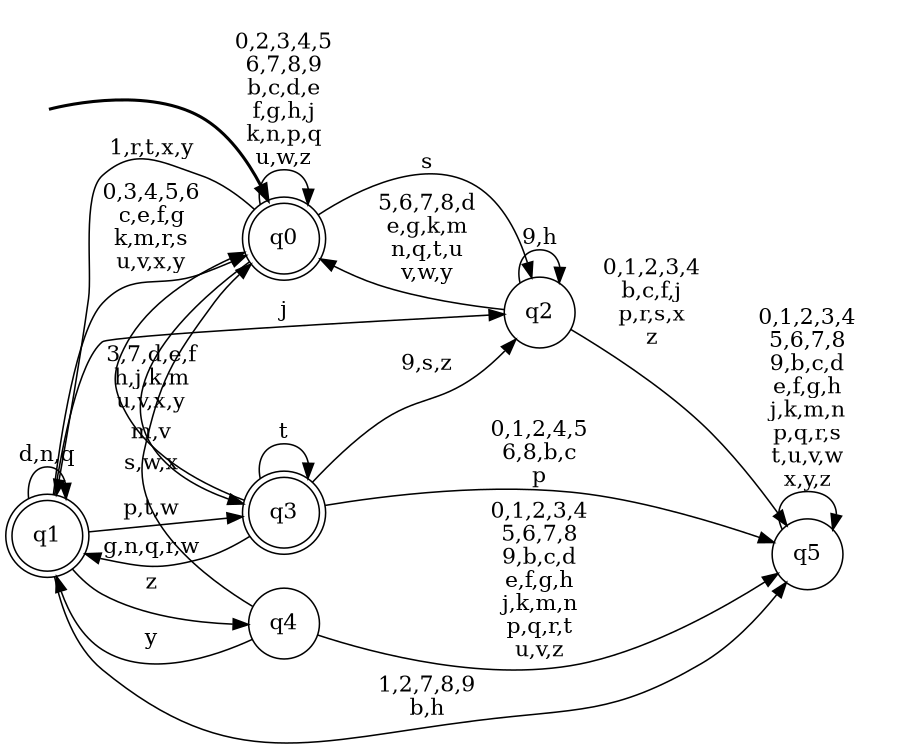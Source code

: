 digraph BlueStar {
__start0 [style = invis, shape = none, label = "", width = 0, height = 0];

rankdir=LR;
size="8,5";

s0 [style="rounded,filled", color="black", fillcolor="white" shape="doublecircle", label="q0"];
s1 [style="rounded,filled", color="black", fillcolor="white" shape="doublecircle", label="q1"];
s2 [style="filled", color="black", fillcolor="white" shape="circle", label="q2"];
s3 [style="rounded,filled", color="black", fillcolor="white" shape="doublecircle", label="q3"];
s4 [style="filled", color="black", fillcolor="white" shape="circle", label="q4"];
s5 [style="filled", color="black", fillcolor="white" shape="circle", label="q5"];
subgraph cluster_main { 
	graph [pad=".75", ranksep="0.15", nodesep="0.15"];
	 style=invis; 
	__start0 -> s0 [penwidth=2];
}
s0 -> s0 [label="0,2,3,4,5\n6,7,8,9\nb,c,d,e\nf,g,h,j\nk,n,p,q\nu,w,z"];
s0 -> s1 [label="1,r,t,x,y"];
s0 -> s2 [label="s"];
s0 -> s3 [label="m,v"];
s1 -> s0 [label="0,3,4,5,6\nc,e,f,g\nk,m,r,s\nu,v,x,y"];
s1 -> s1 [label="d,n,q"];
s1 -> s2 [label="j"];
s1 -> s3 [label="p,t,w"];
s1 -> s4 [label="z"];
s1 -> s5 [label="1,2,7,8,9\nb,h"];
s2 -> s0 [label="5,6,7,8,d\ne,g,k,m\nn,q,t,u\nv,w,y"];
s2 -> s2 [label="9,h"];
s2 -> s5 [label="0,1,2,3,4\nb,c,f,j\np,r,s,x\nz"];
s3 -> s0 [label="3,7,d,e,f\nh,j,k,m\nu,v,x,y"];
s3 -> s1 [label="g,n,q,r,w"];
s3 -> s2 [label="9,s,z"];
s3 -> s3 [label="t"];
s3 -> s5 [label="0,1,2,4,5\n6,8,b,c\np"];
s4 -> s0 [label="s,w,x"];
s4 -> s1 [label="y"];
s4 -> s5 [label="0,1,2,3,4\n5,6,7,8\n9,b,c,d\ne,f,g,h\nj,k,m,n\np,q,r,t\nu,v,z"];
s5 -> s5 [label="0,1,2,3,4\n5,6,7,8\n9,b,c,d\ne,f,g,h\nj,k,m,n\np,q,r,s\nt,u,v,w\nx,y,z"];

}